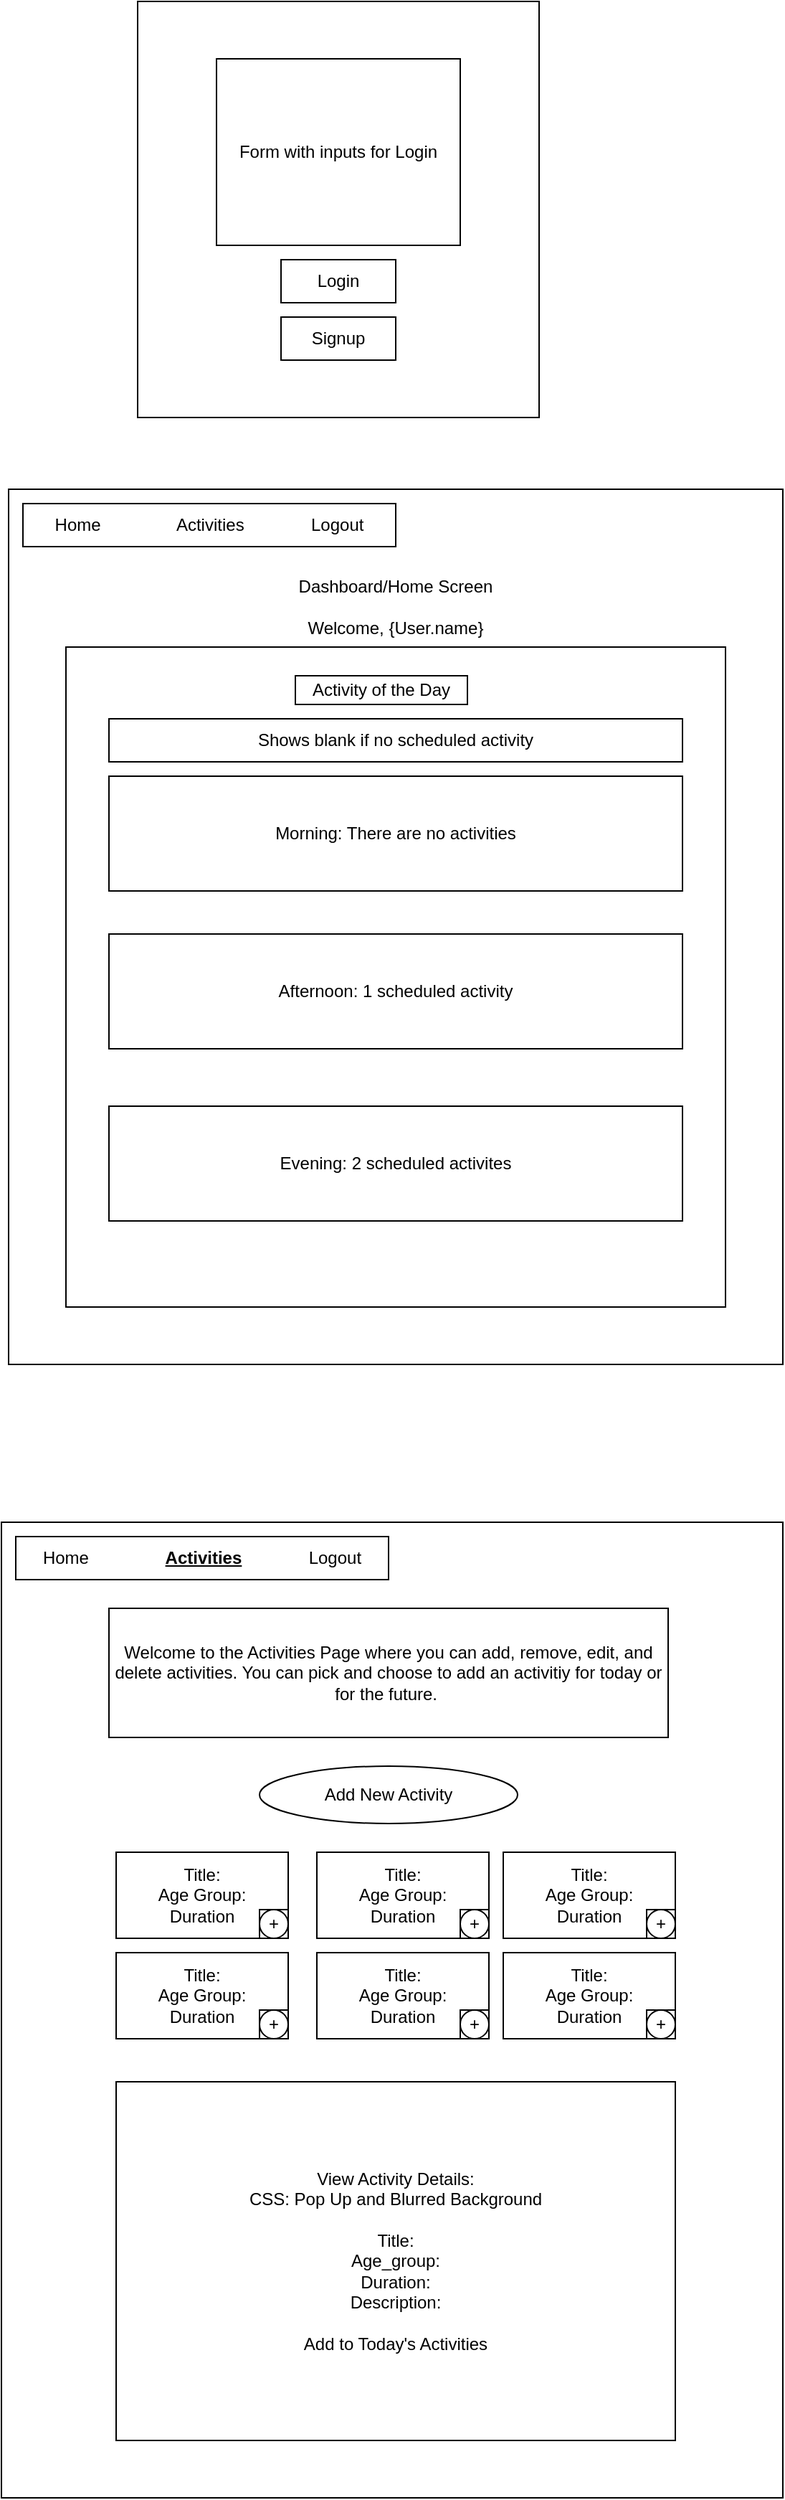 <mxfile>
    <diagram id="62ERWoUCcuk6rh9fZXcy" name="Page-1">
        <mxGraphModel dx="588" dy="633" grid="1" gridSize="10" guides="1" tooltips="1" connect="1" arrows="1" fold="1" page="1" pageScale="1" pageWidth="850" pageHeight="1100" math="0" shadow="0">
            <root>
                <mxCell id="0"/>
                <mxCell id="1" parent="0"/>
                <mxCell id="2" value="" style="whiteSpace=wrap;html=1;" vertex="1" parent="1">
                    <mxGeometry x="250" y="60" width="280" height="290" as="geometry"/>
                </mxCell>
                <mxCell id="3" value="Signup" style="whiteSpace=wrap;html=1;" vertex="1" parent="1">
                    <mxGeometry x="350" y="280" width="80" height="30" as="geometry"/>
                </mxCell>
                <mxCell id="4" value="Login" style="whiteSpace=wrap;html=1;" vertex="1" parent="1">
                    <mxGeometry x="350" y="240" width="80" height="30" as="geometry"/>
                </mxCell>
                <mxCell id="5" value="Form with inputs for Login" style="whiteSpace=wrap;html=1;" vertex="1" parent="1">
                    <mxGeometry x="305" y="100" width="170" height="130" as="geometry"/>
                </mxCell>
                <mxCell id="6" value="Dashboard/Home Screen&lt;br&gt;&lt;br&gt;Welcome, {User.name}&lt;br&gt;&lt;br&gt;&lt;br&gt;&lt;br&gt;&lt;br&gt;&lt;br&gt;&lt;br&gt;&lt;br&gt;&lt;br&gt;&lt;br&gt;&lt;br&gt;&lt;br&gt;&lt;br&gt;&lt;br&gt;&lt;br&gt;&lt;br&gt;&lt;br&gt;&lt;br&gt;&lt;br&gt;&lt;br&gt;&lt;br&gt;&lt;br&gt;&lt;br&gt;&lt;br&gt;&lt;br&gt;&lt;br&gt;&lt;br&gt;&lt;br&gt;&lt;br&gt;&lt;br&gt;&lt;br&gt;&lt;br&gt;" style="whiteSpace=wrap;html=1;" vertex="1" parent="1">
                    <mxGeometry x="160" y="400" width="540" height="610" as="geometry"/>
                </mxCell>
                <mxCell id="7" value="" style="whiteSpace=wrap;html=1;" vertex="1" parent="1">
                    <mxGeometry x="200" y="510" width="460" height="460" as="geometry"/>
                </mxCell>
                <mxCell id="8" value="Home&amp;nbsp; &amp;nbsp; &amp;nbsp; &amp;nbsp; &amp;nbsp; &amp;nbsp; &amp;nbsp; &amp;nbsp; Activities&amp;nbsp; &amp;nbsp; &amp;nbsp; &amp;nbsp; &amp;nbsp; &amp;nbsp; &amp;nbsp; Logout" style="whiteSpace=wrap;html=1;" vertex="1" parent="1">
                    <mxGeometry x="170" y="410" width="260" height="30" as="geometry"/>
                </mxCell>
                <mxCell id="9" value="Activity of the Day" style="whiteSpace=wrap;html=1;" vertex="1" parent="1">
                    <mxGeometry x="360" y="530" width="120" height="20" as="geometry"/>
                </mxCell>
                <mxCell id="10" value="Morning: There are no activities" style="whiteSpace=wrap;html=1;" vertex="1" parent="1">
                    <mxGeometry x="230" y="600" width="400" height="80" as="geometry"/>
                </mxCell>
                <mxCell id="11" value="Afternoon: 1 scheduled activity" style="whiteSpace=wrap;html=1;" vertex="1" parent="1">
                    <mxGeometry x="230" y="710" width="400" height="80" as="geometry"/>
                </mxCell>
                <mxCell id="12" value="Evening: 2 scheduled activites" style="whiteSpace=wrap;html=1;" vertex="1" parent="1">
                    <mxGeometry x="230" y="830" width="400" height="80" as="geometry"/>
                </mxCell>
                <mxCell id="13" value="" style="whiteSpace=wrap;html=1;" vertex="1" parent="1">
                    <mxGeometry x="155" y="1120" width="545" height="680" as="geometry"/>
                </mxCell>
                <mxCell id="14" value="Welcome to the Activities Page where you can add, remove, edit, and delete activities. You can pick and choose to add an activitiy for today or for the future.&amp;nbsp;" style="whiteSpace=wrap;html=1;" vertex="1" parent="1">
                    <mxGeometry x="230" y="1180" width="390" height="90" as="geometry"/>
                </mxCell>
                <mxCell id="15" value="Title:&lt;br&gt;Age Group:&lt;br&gt;Duration" style="whiteSpace=wrap;html=1;" vertex="1" parent="1">
                    <mxGeometry x="235" y="1350" width="120" height="60" as="geometry"/>
                </mxCell>
                <mxCell id="16" value="Title:&lt;br&gt;Age Group:&lt;br&gt;Duration" style="whiteSpace=wrap;html=1;" vertex="1" parent="1">
                    <mxGeometry x="235" y="1420" width="120" height="60" as="geometry"/>
                </mxCell>
                <mxCell id="17" value="Title:&lt;br&gt;Age Group:&lt;br&gt;Duration" style="whiteSpace=wrap;html=1;" vertex="1" parent="1">
                    <mxGeometry x="505" y="1350" width="120" height="60" as="geometry"/>
                </mxCell>
                <mxCell id="18" value="Title:&lt;br&gt;Age Group:&lt;br&gt;Duration" style="whiteSpace=wrap;html=1;" vertex="1" parent="1">
                    <mxGeometry x="375" y="1350" width="120" height="60" as="geometry"/>
                </mxCell>
                <mxCell id="19" value="Title:&lt;br&gt;Age Group:&lt;br&gt;Duration" style="whiteSpace=wrap;html=1;" vertex="1" parent="1">
                    <mxGeometry x="375" y="1420" width="120" height="60" as="geometry"/>
                </mxCell>
                <mxCell id="20" value="Title:&lt;br&gt;Age Group:&lt;br&gt;Duration" style="whiteSpace=wrap;html=1;" vertex="1" parent="1">
                    <mxGeometry x="505" y="1420" width="120" height="60" as="geometry"/>
                </mxCell>
                <mxCell id="21" value="+" style="shape=stencil(tZThDoIgEICfhr8NYT1Ao3oP0jOZBAwo6+1D0S1NXWu4Oba70+8+kRNR5ipuABFcIXpEhGQYhzXEzSTmzkDuY/LBreAXCbHivNU1NKLwPUOoCqzwbZWeED6Ee9qLslwrFSBCKzeqfNQDjAsVnsXPCOvbv0aRCfwbeLC9ZMwicv4du9tvA8428h1jB/vkvunAY+Nsqw+XDJz9j6UsZJYON2UXntdXq++qmJWx7Vytn/fpME6HdVZooS1lpbaw4lMKKeNMr+wgSCmMg8TeA32xffdiX/5dNv7IusQb);whiteSpace=wrap;html=1;" vertex="1" parent="1">
                    <mxGeometry x="335" y="1460" width="20" height="20" as="geometry"/>
                </mxCell>
                <mxCell id="22" value="+" style="shape=stencil(tZThDoIgEICfhr8NYT1Ao3oP0jOZBAwo6+1D0S1NXWu4Oba70+8+kRNR5ipuABFcIXpEhGQYhzXEzSTmzkDuY/LBreAXCbHivNU1NKLwPUOoCqzwbZWeED6Ee9qLslwrFSBCKzeqfNQDjAsVnsXPCOvbv0aRCfwbeLC9ZMwicv4du9tvA8428h1jB/vkvunAY+Nsqw+XDJz9j6UsZJYON2UXntdXq++qmJWx7Vytn/fpME6HdVZooS1lpbaw4lMKKeNMr+wgSCmMg8TeA32xffdiX/5dNv7IusQb);whiteSpace=wrap;html=1;" vertex="1" parent="1">
                    <mxGeometry x="475" y="1460" width="20" height="20" as="geometry"/>
                </mxCell>
                <mxCell id="23" value="+" style="shape=stencil(tZThDoIgEICfhr8NYT1Ao3oP0jOZBAwo6+1D0S1NXWu4Oba70+8+kRNR5ipuABFcIXpEhGQYhzXEzSTmzkDuY/LBreAXCbHivNU1NKLwPUOoCqzwbZWeED6Ee9qLslwrFSBCKzeqfNQDjAsVnsXPCOvbv0aRCfwbeLC9ZMwicv4du9tvA8428h1jB/vkvunAY+Nsqw+XDJz9j6UsZJYON2UXntdXq++qmJWx7Vytn/fpME6HdVZooS1lpbaw4lMKKeNMr+wgSCmMg8TeA32xffdiX/5dNv7IusQb);whiteSpace=wrap;html=1;" vertex="1" parent="1">
                    <mxGeometry x="605" y="1460" width="20" height="20" as="geometry"/>
                </mxCell>
                <mxCell id="24" value="+" style="shape=stencil(tZThDoIgEICfhr8NYT1Ao3oP0jOZBAwo6+1D0S1NXWu4Oba70+8+kRNR5ipuABFcIXpEhGQYhzXEzSTmzkDuY/LBreAXCbHivNU1NKLwPUOoCqzwbZWeED6Ee9qLslwrFSBCKzeqfNQDjAsVnsXPCOvbv0aRCfwbeLC9ZMwicv4du9tvA8428h1jB/vkvunAY+Nsqw+XDJz9j6UsZJYON2UXntdXq++qmJWx7Vytn/fpME6HdVZooS1lpbaw4lMKKeNMr+wgSCmMg8TeA32xffdiX/5dNv7IusQb);whiteSpace=wrap;html=1;" vertex="1" parent="1">
                    <mxGeometry x="605" y="1390" width="20" height="20" as="geometry"/>
                </mxCell>
                <mxCell id="25" value="+" style="shape=stencil(tZThDoIgEICfhr8NYT1Ao3oP0jOZBAwo6+1D0S1NXWu4Oba70+8+kRNR5ipuABFcIXpEhGQYhzXEzSTmzkDuY/LBreAXCbHivNU1NKLwPUOoCqzwbZWeED6Ee9qLslwrFSBCKzeqfNQDjAsVnsXPCOvbv0aRCfwbeLC9ZMwicv4du9tvA8428h1jB/vkvunAY+Nsqw+XDJz9j6UsZJYON2UXntdXq++qmJWx7Vytn/fpME6HdVZooS1lpbaw4lMKKeNMr+wgSCmMg8TeA32xffdiX/5dNv7IusQb);whiteSpace=wrap;html=1;" vertex="1" parent="1">
                    <mxGeometry x="475" y="1390" width="20" height="20" as="geometry"/>
                </mxCell>
                <mxCell id="26" value="+" style="shape=stencil(tZThDoIgEICfhr8NYT1Ao3oP0jOZBAwo6+1D0S1NXWu4Oba70+8+kRNR5ipuABFcIXpEhGQYhzXEzSTmzkDuY/LBreAXCbHivNU1NKLwPUOoCqzwbZWeED6Ee9qLslwrFSBCKzeqfNQDjAsVnsXPCOvbv0aRCfwbeLC9ZMwicv4du9tvA8428h1jB/vkvunAY+Nsqw+XDJz9j6UsZJYON2UXntdXq++qmJWx7Vytn/fpME6HdVZooS1lpbaw4lMKKeNMr+wgSCmMg8TeA32xffdiX/5dNv7IusQb);whiteSpace=wrap;html=1;" vertex="1" parent="1">
                    <mxGeometry x="335" y="1390" width="20" height="20" as="geometry"/>
                </mxCell>
                <mxCell id="27" value="View Activity Details: &lt;br&gt;CSS: Pop Up and Blurred Background&lt;br&gt;&lt;br&gt;Title:&lt;br&gt;Age_group:&lt;br&gt;Duration:&lt;br&gt;Description:&lt;br&gt;&lt;br&gt;Add to Today's Activities" style="whiteSpace=wrap;html=1;" vertex="1" parent="1">
                    <mxGeometry x="235" y="1510" width="390" height="250" as="geometry"/>
                </mxCell>
                <mxCell id="28" value="Home&amp;nbsp; &amp;nbsp; &amp;nbsp; &amp;nbsp; &amp;nbsp; &amp;nbsp; &amp;nbsp; &amp;nbsp; &lt;b&gt;&lt;u&gt;Activities&lt;/u&gt;&lt;/b&gt;&amp;nbsp; &amp;nbsp; &amp;nbsp; &amp;nbsp; &amp;nbsp; &amp;nbsp; &amp;nbsp; Logout" style="whiteSpace=wrap;html=1;" vertex="1" parent="1">
                    <mxGeometry x="165" y="1130" width="260" height="30" as="geometry"/>
                </mxCell>
                <mxCell id="29" value="Add New Activity" style="ellipse;whiteSpace=wrap;html=1;" vertex="1" parent="1">
                    <mxGeometry x="335" y="1290" width="180" height="40" as="geometry"/>
                </mxCell>
                <mxCell id="30" value="Shows blank if no scheduled activity" style="whiteSpace=wrap;html=1;" vertex="1" parent="1">
                    <mxGeometry x="230" y="560" width="400" height="30" as="geometry"/>
                </mxCell>
            </root>
        </mxGraphModel>
    </diagram>
</mxfile>